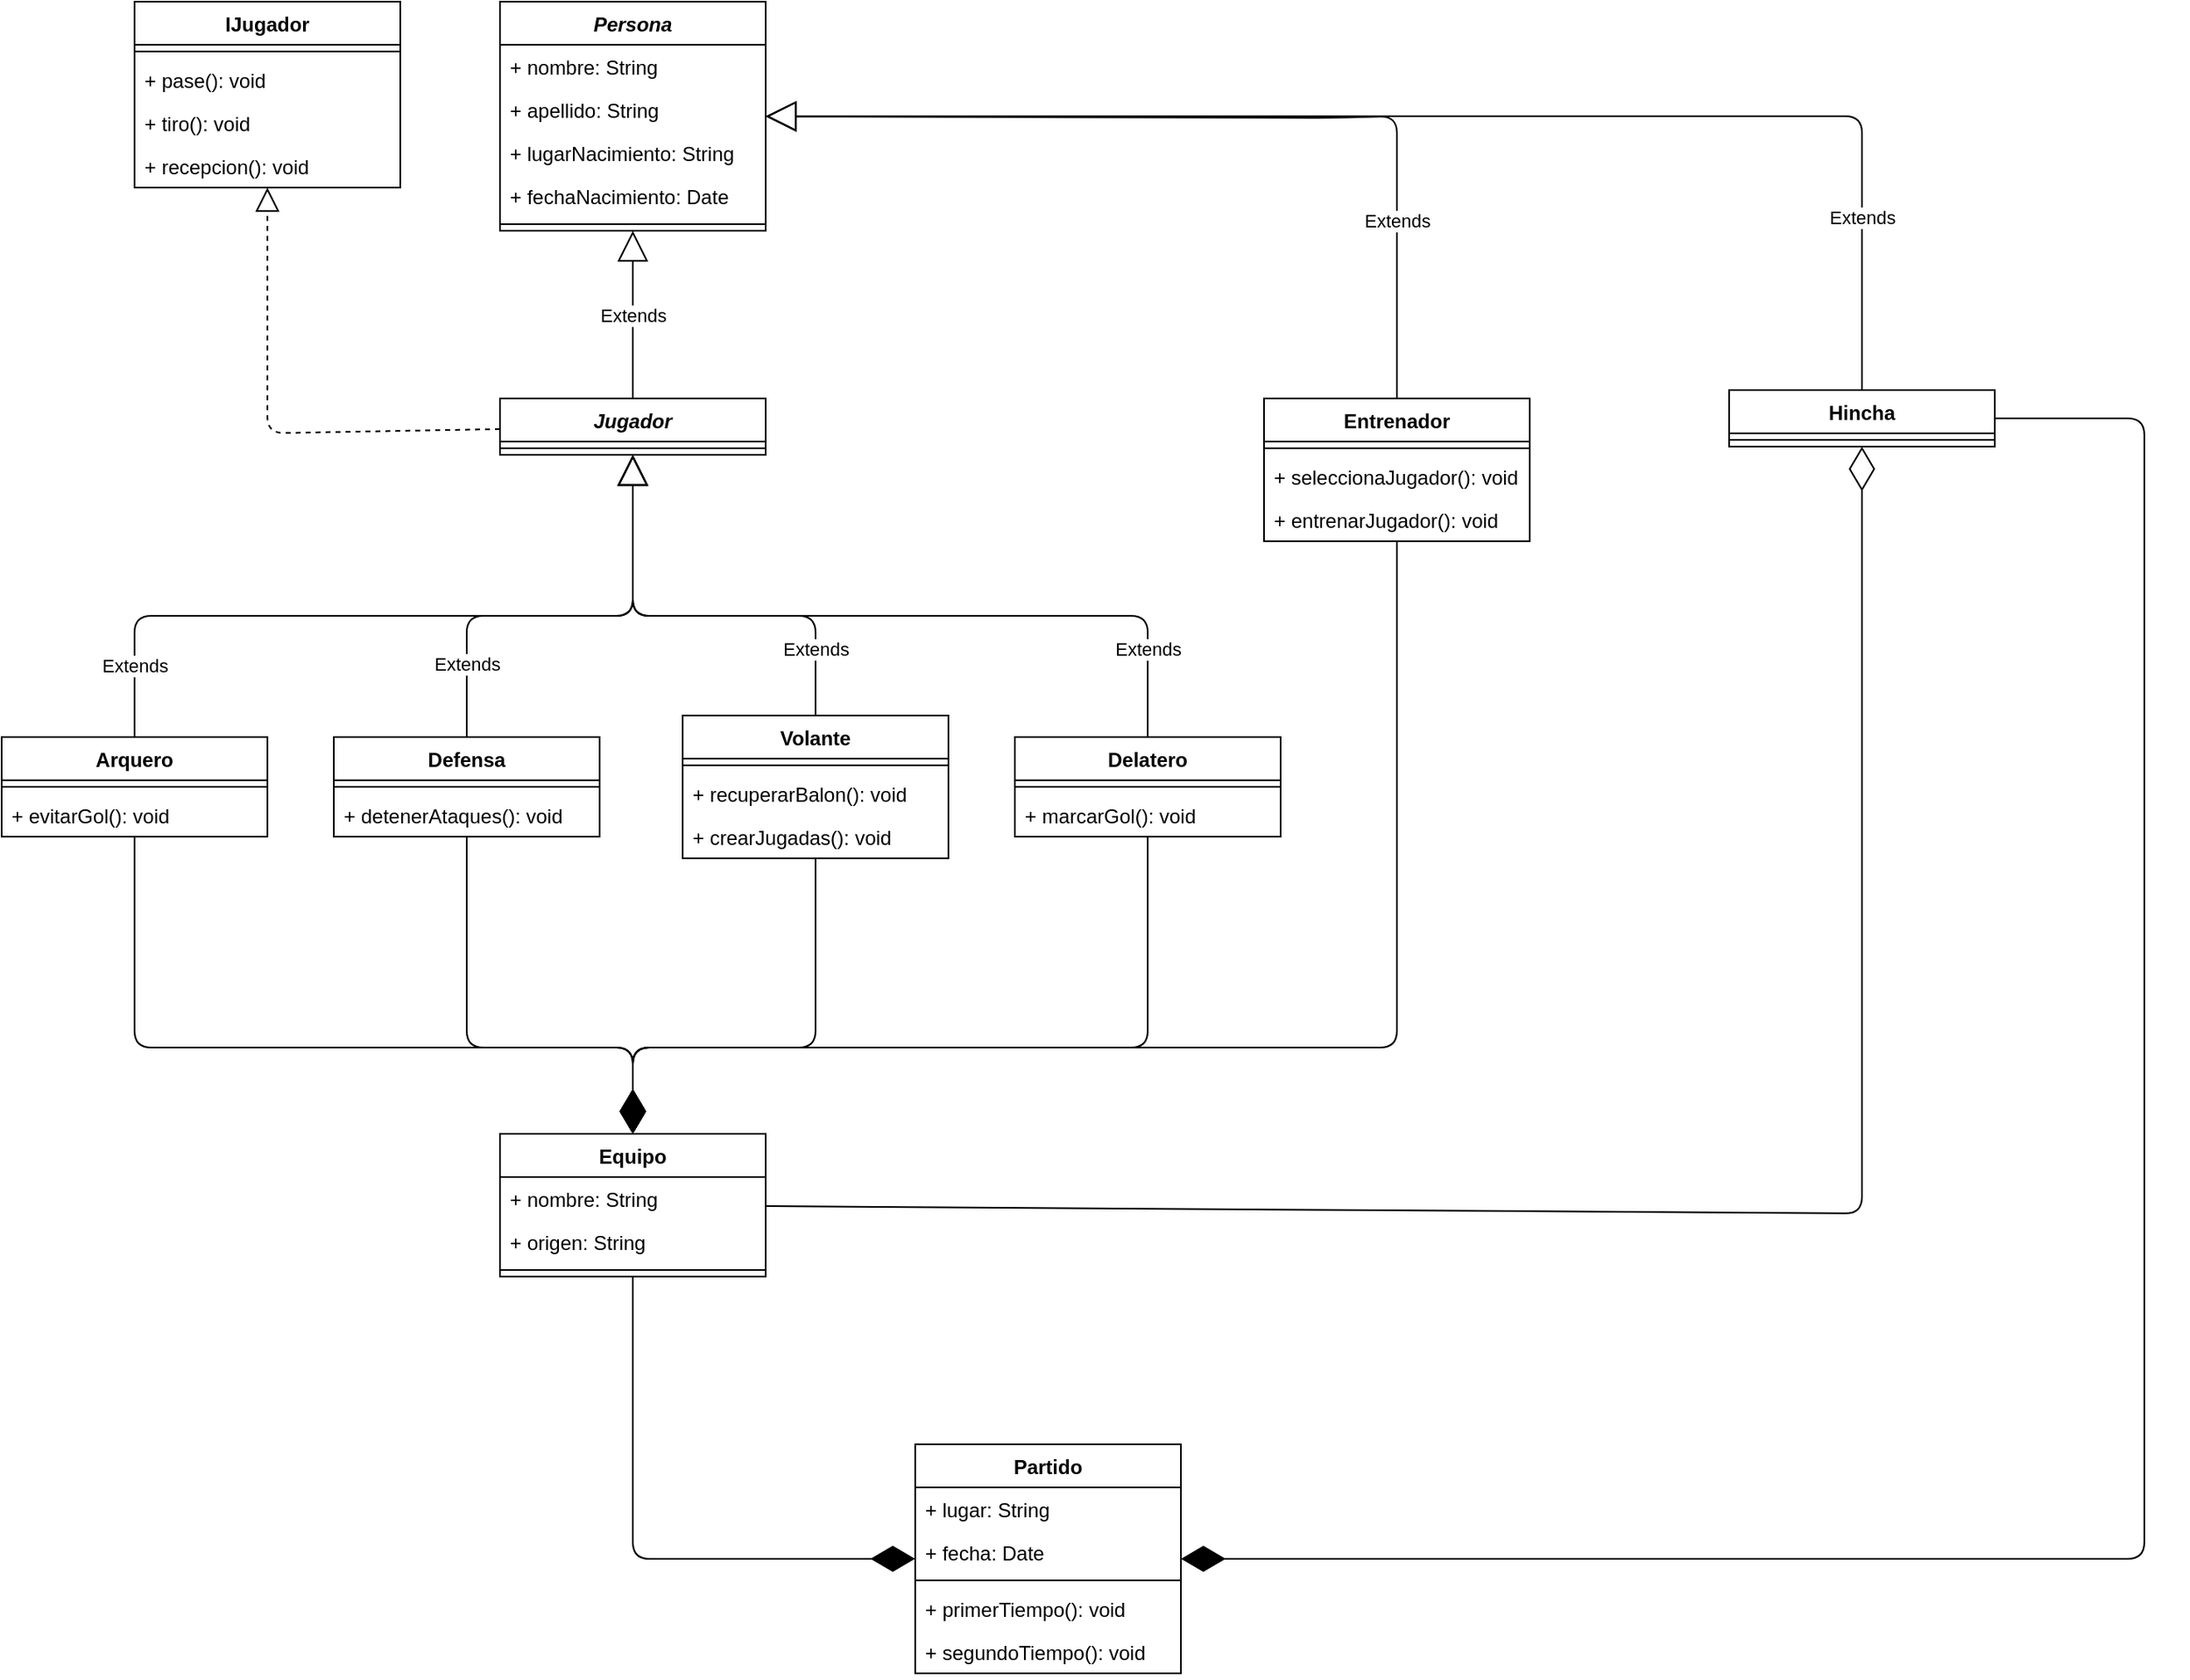<mxfile version="10.6.5" type="device"><diagram id="NPBjhw9I1PfEy7Zdxk5X" name="Page-1"><mxGraphModel dx="1838" dy="569" grid="1" gridSize="10" guides="1" tooltips="1" connect="1" arrows="1" fold="1" page="1" pageScale="1" pageWidth="850" pageHeight="1100" math="0" shadow="0"><root><mxCell id="0"/><mxCell id="1" parent="0"/><mxCell id="gYaZTMc6gefXbpbakTLo-1" value="IJugador" style="swimlane;fontStyle=1;align=center;verticalAlign=top;childLayout=stackLayout;horizontal=1;startSize=26;horizontalStack=0;resizeParent=1;resizeParentMax=0;resizeLast=0;collapsible=1;marginBottom=0;" vertex="1" parent="1"><mxGeometry y="750" width="160" height="112" as="geometry"/></mxCell><mxCell id="gYaZTMc6gefXbpbakTLo-3" value="" style="line;strokeWidth=1;fillColor=none;align=left;verticalAlign=middle;spacingTop=-1;spacingLeft=3;spacingRight=3;rotatable=0;labelPosition=right;points=[];portConstraint=eastwest;" vertex="1" parent="gYaZTMc6gefXbpbakTLo-1"><mxGeometry y="26" width="160" height="8" as="geometry"/></mxCell><mxCell id="gYaZTMc6gefXbpbakTLo-5" value="+ pase(): void" style="text;strokeColor=none;fillColor=none;align=left;verticalAlign=top;spacingLeft=4;spacingRight=4;overflow=hidden;rotatable=0;points=[[0,0.5],[1,0.5]];portConstraint=eastwest;" vertex="1" parent="gYaZTMc6gefXbpbakTLo-1"><mxGeometry y="34" width="160" height="26" as="geometry"/></mxCell><mxCell id="gYaZTMc6gefXbpbakTLo-6" value="+ tiro(): void" style="text;strokeColor=none;fillColor=none;align=left;verticalAlign=top;spacingLeft=4;spacingRight=4;overflow=hidden;rotatable=0;points=[[0,0.5],[1,0.5]];portConstraint=eastwest;" vertex="1" parent="gYaZTMc6gefXbpbakTLo-1"><mxGeometry y="60" width="160" height="26" as="geometry"/></mxCell><mxCell id="gYaZTMc6gefXbpbakTLo-4" value="+ recepcion(): void" style="text;strokeColor=none;fillColor=none;align=left;verticalAlign=top;spacingLeft=4;spacingRight=4;overflow=hidden;rotatable=0;points=[[0,0.5],[1,0.5]];portConstraint=eastwest;" vertex="1" parent="gYaZTMc6gefXbpbakTLo-1"><mxGeometry y="86" width="160" height="26" as="geometry"/></mxCell><mxCell id="gYaZTMc6gefXbpbakTLo-7" value="Jugador" style="swimlane;fontStyle=3;align=center;verticalAlign=top;childLayout=stackLayout;horizontal=1;startSize=26;horizontalStack=0;resizeParent=1;resizeParentMax=0;resizeLast=0;collapsible=1;marginBottom=0;" vertex="1" parent="1"><mxGeometry x="220" y="989" width="160" height="34" as="geometry"/></mxCell><mxCell id="gYaZTMc6gefXbpbakTLo-9" value="" style="line;strokeWidth=1;fillColor=none;align=left;verticalAlign=middle;spacingTop=-1;spacingLeft=3;spacingRight=3;rotatable=0;labelPosition=right;points=[];portConstraint=eastwest;" vertex="1" parent="gYaZTMc6gefXbpbakTLo-7"><mxGeometry y="26" width="160" height="8" as="geometry"/></mxCell><mxCell id="gYaZTMc6gefXbpbakTLo-11" value="" style="endArrow=block;dashed=1;endFill=0;endSize=12;html=1;" edge="1" parent="1" source="gYaZTMc6gefXbpbakTLo-7" target="gYaZTMc6gefXbpbakTLo-1"><mxGeometry width="160" relative="1" as="geometry"><mxPoint x="210" y="1030" as="sourcePoint"/><mxPoint x="370" y="1030" as="targetPoint"/><Array as="points"><mxPoint x="80" y="1010"/></Array></mxGeometry></mxCell><mxCell id="gYaZTMc6gefXbpbakTLo-15" value="Arquero" style="swimlane;fontStyle=1;align=center;verticalAlign=top;childLayout=stackLayout;horizontal=1;startSize=26;horizontalStack=0;resizeParent=1;resizeParentMax=0;resizeLast=0;collapsible=1;marginBottom=0;" vertex="1" parent="1"><mxGeometry x="-80" y="1193" width="160" height="60" as="geometry"/></mxCell><mxCell id="gYaZTMc6gefXbpbakTLo-17" value="" style="line;strokeWidth=1;fillColor=none;align=left;verticalAlign=middle;spacingTop=-1;spacingLeft=3;spacingRight=3;rotatable=0;labelPosition=right;points=[];portConstraint=eastwest;" vertex="1" parent="gYaZTMc6gefXbpbakTLo-15"><mxGeometry y="26" width="160" height="8" as="geometry"/></mxCell><mxCell id="gYaZTMc6gefXbpbakTLo-18" value="+ evitarGol(): void" style="text;strokeColor=none;fillColor=none;align=left;verticalAlign=top;spacingLeft=4;spacingRight=4;overflow=hidden;rotatable=0;points=[[0,0.5],[1,0.5]];portConstraint=eastwest;" vertex="1" parent="gYaZTMc6gefXbpbakTLo-15"><mxGeometry y="34" width="160" height="26" as="geometry"/></mxCell><mxCell id="gYaZTMc6gefXbpbakTLo-21" value="Defensa" style="swimlane;fontStyle=1;align=center;verticalAlign=top;childLayout=stackLayout;horizontal=1;startSize=26;horizontalStack=0;resizeParent=1;resizeParentMax=0;resizeLast=0;collapsible=1;marginBottom=0;" vertex="1" parent="1"><mxGeometry x="120" y="1193" width="160" height="60" as="geometry"/></mxCell><mxCell id="gYaZTMc6gefXbpbakTLo-23" value="" style="line;strokeWidth=1;fillColor=none;align=left;verticalAlign=middle;spacingTop=-1;spacingLeft=3;spacingRight=3;rotatable=0;labelPosition=right;points=[];portConstraint=eastwest;" vertex="1" parent="gYaZTMc6gefXbpbakTLo-21"><mxGeometry y="26" width="160" height="8" as="geometry"/></mxCell><mxCell id="gYaZTMc6gefXbpbakTLo-24" value="+ detenerAtaques(): void" style="text;strokeColor=none;fillColor=none;align=left;verticalAlign=top;spacingLeft=4;spacingRight=4;overflow=hidden;rotatable=0;points=[[0,0.5],[1,0.5]];portConstraint=eastwest;" vertex="1" parent="gYaZTMc6gefXbpbakTLo-21"><mxGeometry y="34" width="160" height="26" as="geometry"/></mxCell><mxCell id="gYaZTMc6gefXbpbakTLo-27" value="Volante" style="swimlane;fontStyle=1;align=center;verticalAlign=top;childLayout=stackLayout;horizontal=1;startSize=26;horizontalStack=0;resizeParent=1;resizeParentMax=0;resizeLast=0;collapsible=1;marginBottom=0;" vertex="1" parent="1"><mxGeometry x="330" y="1180" width="160" height="86" as="geometry"/></mxCell><mxCell id="gYaZTMc6gefXbpbakTLo-29" value="" style="line;strokeWidth=1;fillColor=none;align=left;verticalAlign=middle;spacingTop=-1;spacingLeft=3;spacingRight=3;rotatable=0;labelPosition=right;points=[];portConstraint=eastwest;" vertex="1" parent="gYaZTMc6gefXbpbakTLo-27"><mxGeometry y="26" width="160" height="8" as="geometry"/></mxCell><mxCell id="gYaZTMc6gefXbpbakTLo-30" value="+ recuperarBalon(): void" style="text;strokeColor=none;fillColor=none;align=left;verticalAlign=top;spacingLeft=4;spacingRight=4;overflow=hidden;rotatable=0;points=[[0,0.5],[1,0.5]];portConstraint=eastwest;" vertex="1" parent="gYaZTMc6gefXbpbakTLo-27"><mxGeometry y="34" width="160" height="26" as="geometry"/></mxCell><mxCell id="gYaZTMc6gefXbpbakTLo-26" value="+ crearJugadas(): void" style="text;strokeColor=none;fillColor=none;align=left;verticalAlign=top;spacingLeft=4;spacingRight=4;overflow=hidden;rotatable=0;points=[[0,0.5],[1,0.5]];portConstraint=eastwest;" vertex="1" parent="gYaZTMc6gefXbpbakTLo-27"><mxGeometry y="60" width="160" height="26" as="geometry"/></mxCell><mxCell id="gYaZTMc6gefXbpbakTLo-31" value="Delatero" style="swimlane;fontStyle=1;align=center;verticalAlign=top;childLayout=stackLayout;horizontal=1;startSize=26;horizontalStack=0;resizeParent=1;resizeParentMax=0;resizeLast=0;collapsible=1;marginBottom=0;" vertex="1" parent="1"><mxGeometry x="530" y="1193" width="160" height="60" as="geometry"/></mxCell><mxCell id="gYaZTMc6gefXbpbakTLo-33" value="" style="line;strokeWidth=1;fillColor=none;align=left;verticalAlign=middle;spacingTop=-1;spacingLeft=3;spacingRight=3;rotatable=0;labelPosition=right;points=[];portConstraint=eastwest;" vertex="1" parent="gYaZTMc6gefXbpbakTLo-31"><mxGeometry y="26" width="160" height="8" as="geometry"/></mxCell><mxCell id="gYaZTMc6gefXbpbakTLo-34" value="+ marcarGol(): void" style="text;strokeColor=none;fillColor=none;align=left;verticalAlign=top;spacingLeft=4;spacingRight=4;overflow=hidden;rotatable=0;points=[[0,0.5],[1,0.5]];portConstraint=eastwest;" vertex="1" parent="gYaZTMc6gefXbpbakTLo-31"><mxGeometry y="34" width="160" height="26" as="geometry"/></mxCell><mxCell id="gYaZTMc6gefXbpbakTLo-35" value="Extends" style="endArrow=block;endSize=16;endFill=0;html=1;" edge="1" parent="1" source="gYaZTMc6gefXbpbakTLo-15" target="gYaZTMc6gefXbpbakTLo-7"><mxGeometry x="-0.815" width="160" relative="1" as="geometry"><mxPoint x="460" y="1030" as="sourcePoint"/><mxPoint x="620" y="1030" as="targetPoint"/><Array as="points"><mxPoint y="1120"/><mxPoint x="300" y="1120"/></Array><mxPoint as="offset"/></mxGeometry></mxCell><mxCell id="gYaZTMc6gefXbpbakTLo-36" value="Extends" style="endArrow=block;endSize=16;endFill=0;html=1;" edge="1" parent="1" source="gYaZTMc6gefXbpbakTLo-21" target="gYaZTMc6gefXbpbakTLo-7"><mxGeometry x="-0.675" width="160" relative="1" as="geometry"><mxPoint x="550" y="1100" as="sourcePoint"/><mxPoint x="710" y="1100" as="targetPoint"/><Array as="points"><mxPoint x="200" y="1120"/><mxPoint x="300" y="1120"/></Array><mxPoint as="offset"/></mxGeometry></mxCell><mxCell id="gYaZTMc6gefXbpbakTLo-37" value="Extends" style="endArrow=block;endSize=16;endFill=0;html=1;" edge="1" parent="1" source="gYaZTMc6gefXbpbakTLo-27" target="gYaZTMc6gefXbpbakTLo-7"><mxGeometry x="-0.695" width="160" relative="1" as="geometry"><mxPoint x="510" y="1120" as="sourcePoint"/><mxPoint x="670" y="1120" as="targetPoint"/><Array as="points"><mxPoint x="410" y="1120"/><mxPoint x="300" y="1120"/></Array><mxPoint as="offset"/></mxGeometry></mxCell><mxCell id="gYaZTMc6gefXbpbakTLo-39" value="Extends" style="endArrow=block;endSize=16;endFill=0;html=1;" edge="1" parent="1" source="gYaZTMc6gefXbpbakTLo-31" target="gYaZTMc6gefXbpbakTLo-7"><mxGeometry x="-0.777" width="160" relative="1" as="geometry"><mxPoint x="500" y="1110" as="sourcePoint"/><mxPoint x="660" y="1110" as="targetPoint"/><Array as="points"><mxPoint x="610" y="1120"/><mxPoint x="300" y="1120"/></Array><mxPoint as="offset"/></mxGeometry></mxCell><mxCell id="gYaZTMc6gefXbpbakTLo-41" value="Persona" style="swimlane;fontStyle=3;align=center;verticalAlign=top;childLayout=stackLayout;horizontal=1;startSize=26;horizontalStack=0;resizeParent=1;resizeParentMax=0;resizeLast=0;collapsible=1;marginBottom=0;" vertex="1" parent="1"><mxGeometry x="220" y="750" width="160" height="138" as="geometry"/></mxCell><mxCell id="gYaZTMc6gefXbpbakTLo-45" value="+ nombre: String" style="text;strokeColor=none;fillColor=none;align=left;verticalAlign=top;spacingLeft=4;spacingRight=4;overflow=hidden;rotatable=0;points=[[0,0.5],[1,0.5]];portConstraint=eastwest;" vertex="1" parent="gYaZTMc6gefXbpbakTLo-41"><mxGeometry y="26" width="160" height="26" as="geometry"/></mxCell><mxCell id="gYaZTMc6gefXbpbakTLo-12" value="+ apellido: String" style="text;strokeColor=none;fillColor=none;align=left;verticalAlign=top;spacingLeft=4;spacingRight=4;overflow=hidden;rotatable=0;points=[[0,0.5],[1,0.5]];portConstraint=eastwest;" vertex="1" parent="gYaZTMc6gefXbpbakTLo-41"><mxGeometry y="52" width="160" height="26" as="geometry"/></mxCell><mxCell id="gYaZTMc6gefXbpbakTLo-13" value="+ lugarNacimiento: String" style="text;strokeColor=none;fillColor=none;align=left;verticalAlign=top;spacingLeft=4;spacingRight=4;overflow=hidden;rotatable=0;points=[[0,0.5],[1,0.5]];portConstraint=eastwest;" vertex="1" parent="gYaZTMc6gefXbpbakTLo-41"><mxGeometry y="78" width="160" height="26" as="geometry"/></mxCell><mxCell id="gYaZTMc6gefXbpbakTLo-14" value="+ fechaNacimiento: Date" style="text;strokeColor=none;fillColor=none;align=left;verticalAlign=top;spacingLeft=4;spacingRight=4;overflow=hidden;rotatable=0;points=[[0,0.5],[1,0.5]];portConstraint=eastwest;" vertex="1" parent="gYaZTMc6gefXbpbakTLo-41"><mxGeometry y="104" width="160" height="26" as="geometry"/></mxCell><mxCell id="gYaZTMc6gefXbpbakTLo-43" value="" style="line;strokeWidth=1;fillColor=none;align=left;verticalAlign=middle;spacingTop=-1;spacingLeft=3;spacingRight=3;rotatable=0;labelPosition=right;points=[];portConstraint=eastwest;" vertex="1" parent="gYaZTMc6gefXbpbakTLo-41"><mxGeometry y="130" width="160" height="8" as="geometry"/></mxCell><mxCell id="gYaZTMc6gefXbpbakTLo-48" value="Extends" style="endArrow=block;endSize=16;endFill=0;html=1;" edge="1" parent="1" source="gYaZTMc6gefXbpbakTLo-7" target="gYaZTMc6gefXbpbakTLo-41"><mxGeometry width="160" relative="1" as="geometry"><mxPoint x="410" y="930" as="sourcePoint"/><mxPoint x="570" y="930" as="targetPoint"/></mxGeometry></mxCell><mxCell id="gYaZTMc6gefXbpbakTLo-49" value="Entrenador" style="swimlane;fontStyle=1;align=center;verticalAlign=top;childLayout=stackLayout;horizontal=1;startSize=26;horizontalStack=0;resizeParent=1;resizeParentMax=0;resizeLast=0;collapsible=1;marginBottom=0;" vertex="1" parent="1"><mxGeometry x="680" y="989" width="160" height="86" as="geometry"/></mxCell><mxCell id="gYaZTMc6gefXbpbakTLo-51" value="" style="line;strokeWidth=1;fillColor=none;align=left;verticalAlign=middle;spacingTop=-1;spacingLeft=3;spacingRight=3;rotatable=0;labelPosition=right;points=[];portConstraint=eastwest;" vertex="1" parent="gYaZTMc6gefXbpbakTLo-49"><mxGeometry y="26" width="160" height="8" as="geometry"/></mxCell><mxCell id="gYaZTMc6gefXbpbakTLo-52" value="+ seleccionaJugador(): void" style="text;strokeColor=none;fillColor=none;align=left;verticalAlign=top;spacingLeft=4;spacingRight=4;overflow=hidden;rotatable=0;points=[[0,0.5],[1,0.5]];portConstraint=eastwest;" vertex="1" parent="gYaZTMc6gefXbpbakTLo-49"><mxGeometry y="34" width="160" height="26" as="geometry"/></mxCell><mxCell id="gYaZTMc6gefXbpbakTLo-59" value="+ entrenarJugador(): void" style="text;strokeColor=none;fillColor=none;align=left;verticalAlign=top;spacingLeft=4;spacingRight=4;overflow=hidden;rotatable=0;points=[[0,0.5],[1,0.5]];portConstraint=eastwest;" vertex="1" parent="gYaZTMc6gefXbpbakTLo-49"><mxGeometry y="60" width="160" height="26" as="geometry"/></mxCell><mxCell id="gYaZTMc6gefXbpbakTLo-53" value="Extends" style="endArrow=block;endSize=16;endFill=0;html=1;" edge="1" parent="1" source="gYaZTMc6gefXbpbakTLo-49" target="gYaZTMc6gefXbpbakTLo-41"><mxGeometry x="-0.611" width="160" relative="1" as="geometry"><mxPoint x="590" y="920" as="sourcePoint"/><mxPoint x="750" y="920" as="targetPoint"/><Array as="points"><mxPoint x="760" y="819"/><mxPoint x="720" y="820"/></Array><mxPoint as="offset"/></mxGeometry></mxCell><mxCell id="gYaZTMc6gefXbpbakTLo-60" value="Equipo" style="swimlane;fontStyle=1;align=center;verticalAlign=top;childLayout=stackLayout;horizontal=1;startSize=26;horizontalStack=0;resizeParent=1;resizeParentMax=0;resizeLast=0;collapsible=1;marginBottom=0;" vertex="1" parent="1"><mxGeometry x="220" y="1432" width="160" height="86" as="geometry"/></mxCell><mxCell id="gYaZTMc6gefXbpbakTLo-61" value="+ nombre: String" style="text;strokeColor=none;fillColor=none;align=left;verticalAlign=top;spacingLeft=4;spacingRight=4;overflow=hidden;rotatable=0;points=[[0,0.5],[1,0.5]];portConstraint=eastwest;" vertex="1" parent="gYaZTMc6gefXbpbakTLo-60"><mxGeometry y="26" width="160" height="26" as="geometry"/></mxCell><mxCell id="gYaZTMc6gefXbpbakTLo-68" value="+ origen: String" style="text;strokeColor=none;fillColor=none;align=left;verticalAlign=top;spacingLeft=4;spacingRight=4;overflow=hidden;rotatable=0;points=[[0,0.5],[1,0.5]];portConstraint=eastwest;" vertex="1" parent="gYaZTMc6gefXbpbakTLo-60"><mxGeometry y="52" width="160" height="26" as="geometry"/></mxCell><mxCell id="gYaZTMc6gefXbpbakTLo-62" value="" style="line;strokeWidth=1;fillColor=none;align=left;verticalAlign=middle;spacingTop=-1;spacingLeft=3;spacingRight=3;rotatable=0;labelPosition=right;points=[];portConstraint=eastwest;" vertex="1" parent="gYaZTMc6gefXbpbakTLo-60"><mxGeometry y="78" width="160" height="8" as="geometry"/></mxCell><mxCell id="gYaZTMc6gefXbpbakTLo-70" value="" style="endArrow=diamondThin;endFill=1;endSize=24;html=1;" edge="1" parent="1" source="gYaZTMc6gefXbpbakTLo-15" target="gYaZTMc6gefXbpbakTLo-60"><mxGeometry width="160" relative="1" as="geometry"><mxPoint y="1380" as="sourcePoint"/><mxPoint x="160" y="1380" as="targetPoint"/><Array as="points"><mxPoint y="1380"/><mxPoint x="300" y="1380"/></Array></mxGeometry></mxCell><mxCell id="gYaZTMc6gefXbpbakTLo-71" value="" style="endArrow=diamondThin;endFill=1;endSize=24;html=1;" edge="1" parent="1" source="gYaZTMc6gefXbpbakTLo-21" target="gYaZTMc6gefXbpbakTLo-60"><mxGeometry width="160" relative="1" as="geometry"><mxPoint x="-30" y="1500" as="sourcePoint"/><mxPoint x="130" y="1500" as="targetPoint"/><Array as="points"><mxPoint x="200" y="1380"/><mxPoint x="300" y="1380"/></Array></mxGeometry></mxCell><mxCell id="gYaZTMc6gefXbpbakTLo-72" value="" style="endArrow=diamondThin;endFill=1;endSize=24;html=1;" edge="1" parent="1" source="gYaZTMc6gefXbpbakTLo-27" target="gYaZTMc6gefXbpbakTLo-60"><mxGeometry width="160" relative="1" as="geometry"><mxPoint x="480" y="1390" as="sourcePoint"/><mxPoint x="640" y="1390" as="targetPoint"/><Array as="points"><mxPoint x="410" y="1380"/><mxPoint x="300" y="1380"/></Array></mxGeometry></mxCell><mxCell id="gYaZTMc6gefXbpbakTLo-73" value="" style="endArrow=diamondThin;endFill=1;endSize=24;html=1;" edge="1" parent="1" source="gYaZTMc6gefXbpbakTLo-31" target="gYaZTMc6gefXbpbakTLo-60"><mxGeometry width="160" relative="1" as="geometry"><mxPoint x="510" y="1440" as="sourcePoint"/><mxPoint x="670" y="1440" as="targetPoint"/><Array as="points"><mxPoint x="610" y="1380"/><mxPoint x="300" y="1380"/></Array></mxGeometry></mxCell><mxCell id="gYaZTMc6gefXbpbakTLo-74" value="Hincha" style="swimlane;fontStyle=1;align=center;verticalAlign=top;childLayout=stackLayout;horizontal=1;startSize=26;horizontalStack=0;resizeParent=1;resizeParentMax=0;resizeLast=0;collapsible=1;marginBottom=0;" vertex="1" parent="1"><mxGeometry x="960" y="984" width="160" height="34" as="geometry"/></mxCell><mxCell id="gYaZTMc6gefXbpbakTLo-76" value="" style="line;strokeWidth=1;fillColor=none;align=left;verticalAlign=middle;spacingTop=-1;spacingLeft=3;spacingRight=3;rotatable=0;labelPosition=right;points=[];portConstraint=eastwest;" vertex="1" parent="gYaZTMc6gefXbpbakTLo-74"><mxGeometry y="26" width="160" height="8" as="geometry"/></mxCell><mxCell id="gYaZTMc6gefXbpbakTLo-78" value="Partido" style="swimlane;fontStyle=1;align=center;verticalAlign=top;childLayout=stackLayout;horizontal=1;startSize=26;horizontalStack=0;resizeParent=1;resizeParentMax=0;resizeLast=0;collapsible=1;marginBottom=0;" vertex="1" parent="1"><mxGeometry x="470" y="1619" width="160" height="138" as="geometry"/></mxCell><mxCell id="gYaZTMc6gefXbpbakTLo-79" value="+ lugar: String" style="text;strokeColor=none;fillColor=none;align=left;verticalAlign=top;spacingLeft=4;spacingRight=4;overflow=hidden;rotatable=0;points=[[0,0.5],[1,0.5]];portConstraint=eastwest;" vertex="1" parent="gYaZTMc6gefXbpbakTLo-78"><mxGeometry y="26" width="160" height="26" as="geometry"/></mxCell><mxCell id="gYaZTMc6gefXbpbakTLo-83" value="+ fecha: Date" style="text;strokeColor=none;fillColor=none;align=left;verticalAlign=top;spacingLeft=4;spacingRight=4;overflow=hidden;rotatable=0;points=[[0,0.5],[1,0.5]];portConstraint=eastwest;" vertex="1" parent="gYaZTMc6gefXbpbakTLo-78"><mxGeometry y="52" width="160" height="26" as="geometry"/></mxCell><mxCell id="gYaZTMc6gefXbpbakTLo-80" value="" style="line;strokeWidth=1;fillColor=none;align=left;verticalAlign=middle;spacingTop=-1;spacingLeft=3;spacingRight=3;rotatable=0;labelPosition=right;points=[];portConstraint=eastwest;" vertex="1" parent="gYaZTMc6gefXbpbakTLo-78"><mxGeometry y="78" width="160" height="8" as="geometry"/></mxCell><mxCell id="gYaZTMc6gefXbpbakTLo-81" value="+ primerTiempo(): void" style="text;strokeColor=none;fillColor=none;align=left;verticalAlign=top;spacingLeft=4;spacingRight=4;overflow=hidden;rotatable=0;points=[[0,0.5],[1,0.5]];portConstraint=eastwest;" vertex="1" parent="gYaZTMc6gefXbpbakTLo-78"><mxGeometry y="86" width="160" height="26" as="geometry"/></mxCell><mxCell id="gYaZTMc6gefXbpbakTLo-82" value="+ segundoTiempo(): void" style="text;strokeColor=none;fillColor=none;align=left;verticalAlign=top;spacingLeft=4;spacingRight=4;overflow=hidden;rotatable=0;points=[[0,0.5],[1,0.5]];portConstraint=eastwest;" vertex="1" parent="gYaZTMc6gefXbpbakTLo-78"><mxGeometry y="112" width="160" height="26" as="geometry"/></mxCell><mxCell id="gYaZTMc6gefXbpbakTLo-84" value="" style="endArrow=diamondThin;endFill=1;endSize=24;html=1;" edge="1" parent="1" source="gYaZTMc6gefXbpbakTLo-49" target="gYaZTMc6gefXbpbakTLo-60"><mxGeometry width="160" relative="1" as="geometry"><mxPoint x="500" y="1450" as="sourcePoint"/><mxPoint x="660" y="1450" as="targetPoint"/><Array as="points"><mxPoint x="760" y="1380"/><mxPoint x="300" y="1380"/></Array></mxGeometry></mxCell><mxCell id="gYaZTMc6gefXbpbakTLo-85" value="" style="endArrow=diamondThin;endFill=1;endSize=24;html=1;" edge="1" parent="1" source="gYaZTMc6gefXbpbakTLo-60" target="gYaZTMc6gefXbpbakTLo-78"><mxGeometry width="160" relative="1" as="geometry"><mxPoint x="220" y="1660" as="sourcePoint"/><mxPoint x="380" y="1660" as="targetPoint"/><Array as="points"><mxPoint x="300" y="1688"/></Array></mxGeometry></mxCell><mxCell id="gYaZTMc6gefXbpbakTLo-86" value="Extends" style="endArrow=block;endSize=16;endFill=0;html=1;" edge="1" parent="1" source="gYaZTMc6gefXbpbakTLo-74" target="gYaZTMc6gefXbpbakTLo-41"><mxGeometry x="-0.748" width="160" relative="1" as="geometry"><mxPoint x="880" y="900" as="sourcePoint"/><mxPoint x="1040" y="900" as="targetPoint"/><Array as="points"><mxPoint x="1040" y="819"/><mxPoint x="760" y="819"/></Array><mxPoint as="offset"/></mxGeometry></mxCell><mxCell id="gYaZTMc6gefXbpbakTLo-87" value="" style="endArrow=diamondThin;endFill=0;endSize=24;html=1;" edge="1" parent="1" source="gYaZTMc6gefXbpbakTLo-60" target="gYaZTMc6gefXbpbakTLo-74"><mxGeometry width="160" relative="1" as="geometry"><mxPoint x="650" y="1470" as="sourcePoint"/><mxPoint x="810" y="1470" as="targetPoint"/><Array as="points"><mxPoint x="1040" y="1480"/></Array></mxGeometry></mxCell><mxCell id="gYaZTMc6gefXbpbakTLo-88" value="" style="endArrow=diamondThin;endFill=1;endSize=24;html=1;" edge="1" parent="1" source="gYaZTMc6gefXbpbakTLo-74" target="gYaZTMc6gefXbpbakTLo-78"><mxGeometry width="160" relative="1" as="geometry"><mxPoint x="780" y="1600" as="sourcePoint"/><mxPoint x="940" y="1600" as="targetPoint"/><Array as="points"><mxPoint x="1210" y="1001"/><mxPoint x="1210" y="1688"/></Array></mxGeometry></mxCell></root></mxGraphModel></diagram></mxfile>
